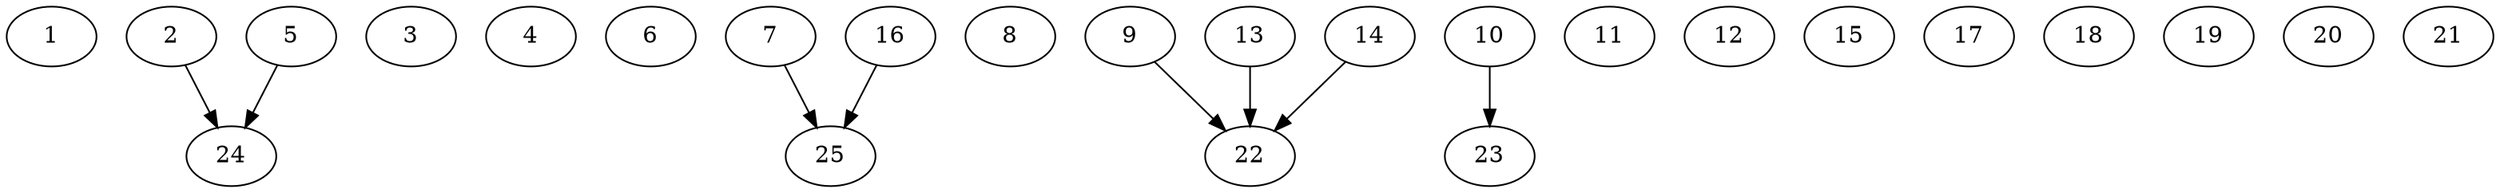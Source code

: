 // DAG automatically generated by daggen at Tue Jul 18 11:30:58 2017
// ./daggen --dot -n 25 --fat 0.8 --regular 0.2 --density 0.2 --jump 1 
digraph G {
  1 [size="765396279581", alpha="0.11"]
  2 [size="134217728000", alpha="0.05"]
  2 -> 24 [size ="209715200"]
  3 [size="475533357149", alpha="0.19"]
  4 [size="14403889556", alpha="0.07"]
  5 [size="549755813888", alpha="0.08"]
  5 -> 24 [size ="536870912"]
  6 [size="28991029248", alpha="0.01"]
  7 [size="8589934592", alpha="0.03"]
  7 -> 25 [size ="33554432"]
  8 [size="28991029248", alpha="0.01"]
  9 [size="29781006644", alpha="0.03"]
  9 -> 22 [size ="536870912"]
  10 [size="1073741824000", alpha="0.16"]
  10 -> 23 [size ="838860800"]
  11 [size="175592387681", alpha="0.00"]
  12 [size="1073741824000", alpha="0.13"]
  13 [size="452005192390", alpha="0.13"]
  13 -> 22 [size ="301989888"]
  14 [size="8589934592", alpha="0.00"]
  14 -> 22 [size ="33554432"]
  15 [size="11836360699", alpha="0.11"]
  16 [size="237427360119", alpha="0.13"]
  16 -> 25 [size ="838860800"]
  17 [size="326862308522", alpha="0.18"]
  18 [size="28991029248", alpha="0.12"]
  19 [size="12939517330", alpha="0.11"]
  20 [size="643793432436", alpha="0.02"]
  21 [size="782757789696", alpha="0.17"]
  22 [size="18399842850", alpha="0.01"]
  23 [size="134217728000", alpha="0.05"]
  24 [size="11638387632", alpha="0.19"]
  25 [size="143418121920", alpha="0.09"]
}
